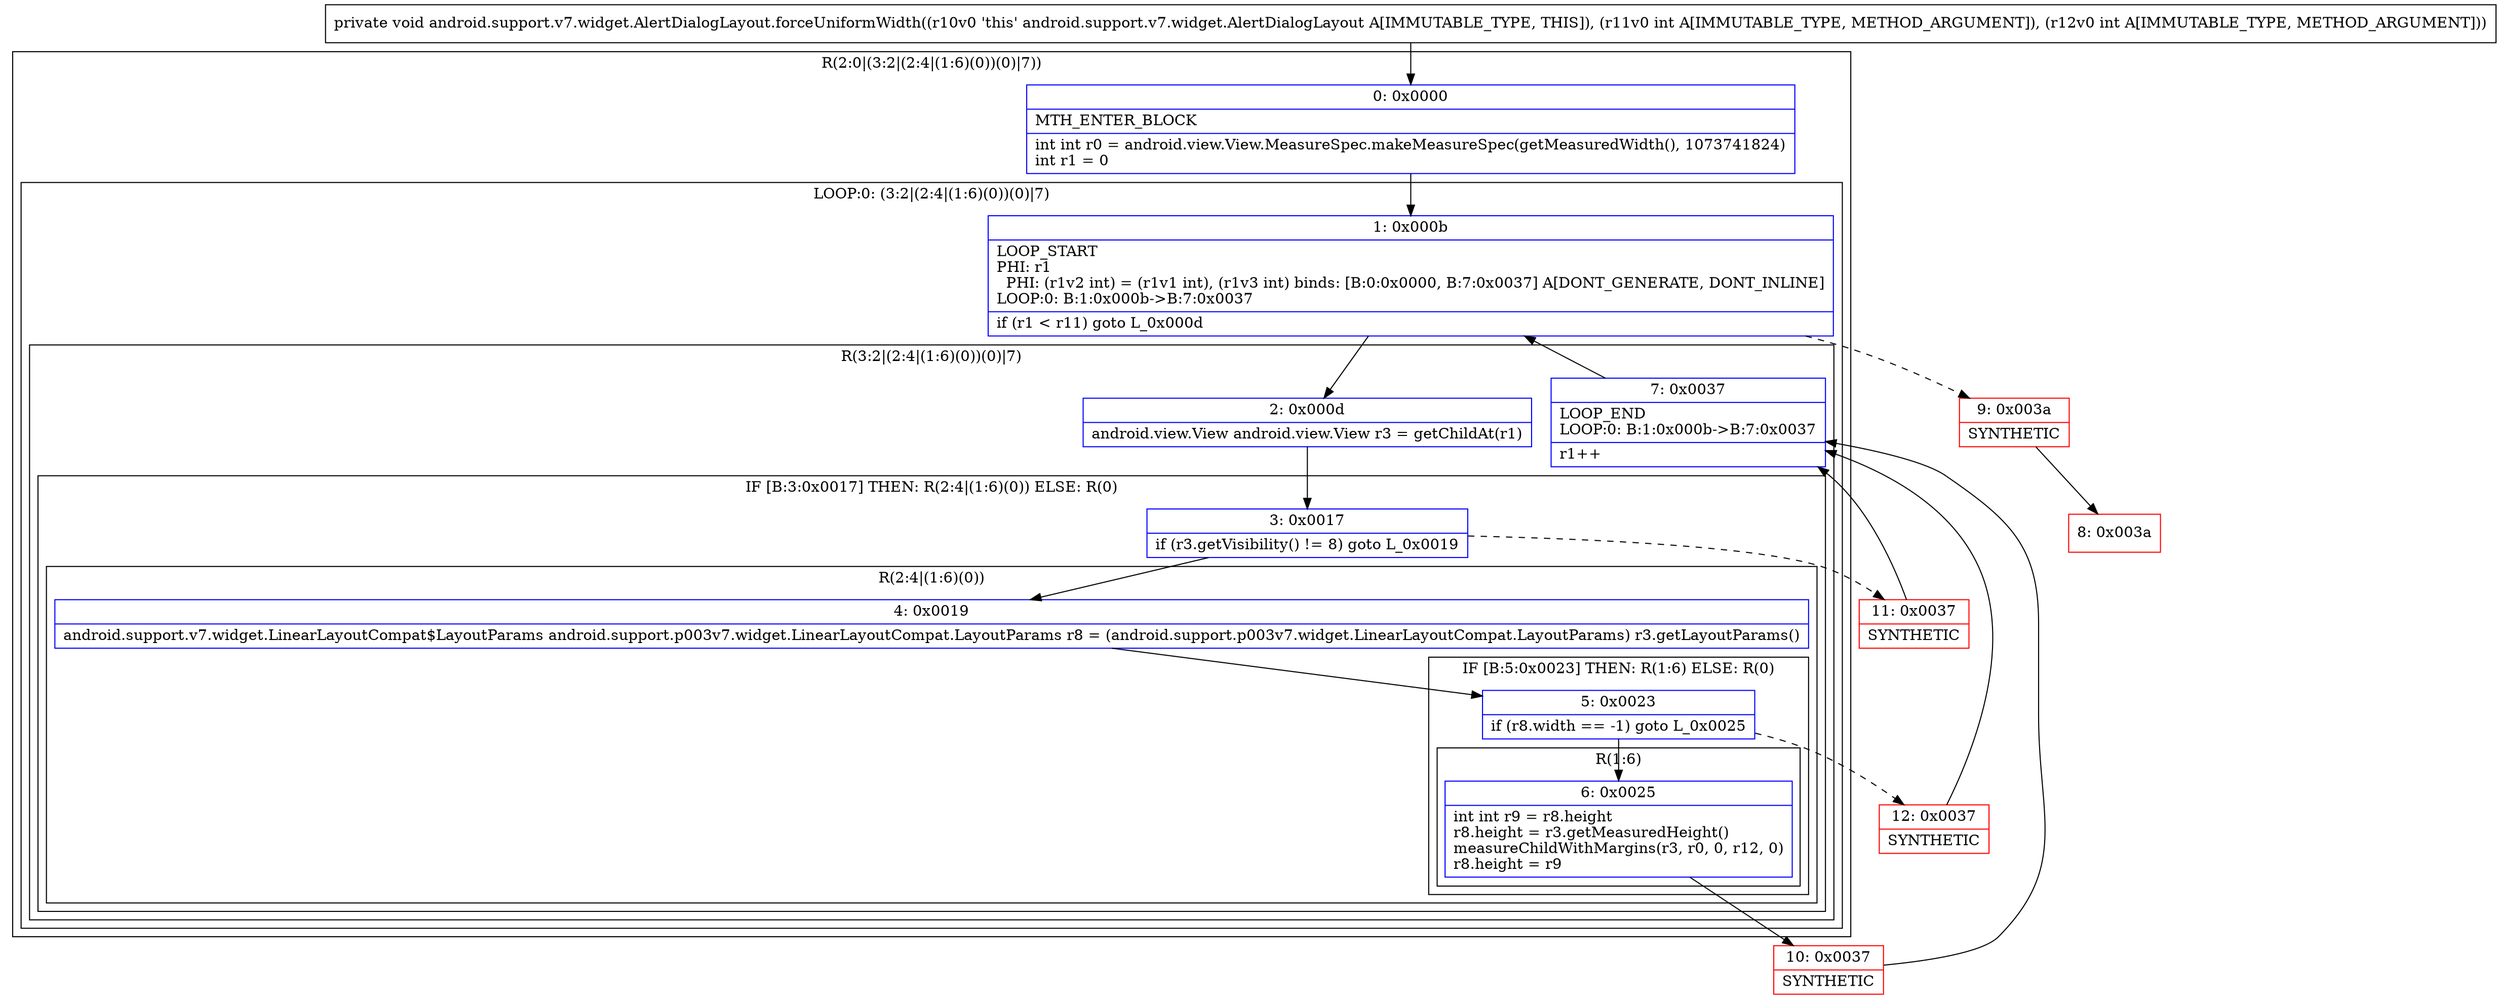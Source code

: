 digraph "CFG forandroid.support.v7.widget.AlertDialogLayout.forceUniformWidth(II)V" {
subgraph cluster_Region_466650140 {
label = "R(2:0|(3:2|(2:4|(1:6)(0))(0)|7))";
node [shape=record,color=blue];
Node_0 [shape=record,label="{0\:\ 0x0000|MTH_ENTER_BLOCK\l|int int r0 = android.view.View.MeasureSpec.makeMeasureSpec(getMeasuredWidth(), 1073741824)\lint r1 = 0\l}"];
subgraph cluster_LoopRegion_1256960986 {
label = "LOOP:0: (3:2|(2:4|(1:6)(0))(0)|7)";
node [shape=record,color=blue];
Node_1 [shape=record,label="{1\:\ 0x000b|LOOP_START\lPHI: r1 \l  PHI: (r1v2 int) = (r1v1 int), (r1v3 int) binds: [B:0:0x0000, B:7:0x0037] A[DONT_GENERATE, DONT_INLINE]\lLOOP:0: B:1:0x000b\-\>B:7:0x0037\l|if (r1 \< r11) goto L_0x000d\l}"];
subgraph cluster_Region_845539494 {
label = "R(3:2|(2:4|(1:6)(0))(0)|7)";
node [shape=record,color=blue];
Node_2 [shape=record,label="{2\:\ 0x000d|android.view.View android.view.View r3 = getChildAt(r1)\l}"];
subgraph cluster_IfRegion_764050066 {
label = "IF [B:3:0x0017] THEN: R(2:4|(1:6)(0)) ELSE: R(0)";
node [shape=record,color=blue];
Node_3 [shape=record,label="{3\:\ 0x0017|if (r3.getVisibility() != 8) goto L_0x0019\l}"];
subgraph cluster_Region_1902092005 {
label = "R(2:4|(1:6)(0))";
node [shape=record,color=blue];
Node_4 [shape=record,label="{4\:\ 0x0019|android.support.v7.widget.LinearLayoutCompat$LayoutParams android.support.p003v7.widget.LinearLayoutCompat.LayoutParams r8 = (android.support.p003v7.widget.LinearLayoutCompat.LayoutParams) r3.getLayoutParams()\l}"];
subgraph cluster_IfRegion_1715308151 {
label = "IF [B:5:0x0023] THEN: R(1:6) ELSE: R(0)";
node [shape=record,color=blue];
Node_5 [shape=record,label="{5\:\ 0x0023|if (r8.width == \-1) goto L_0x0025\l}"];
subgraph cluster_Region_1011620014 {
label = "R(1:6)";
node [shape=record,color=blue];
Node_6 [shape=record,label="{6\:\ 0x0025|int int r9 = r8.height\lr8.height = r3.getMeasuredHeight()\lmeasureChildWithMargins(r3, r0, 0, r12, 0)\lr8.height = r9\l}"];
}
subgraph cluster_Region_1219229067 {
label = "R(0)";
node [shape=record,color=blue];
}
}
}
subgraph cluster_Region_227905180 {
label = "R(0)";
node [shape=record,color=blue];
}
}
Node_7 [shape=record,label="{7\:\ 0x0037|LOOP_END\lLOOP:0: B:1:0x000b\-\>B:7:0x0037\l|r1++\l}"];
}
}
}
Node_8 [shape=record,color=red,label="{8\:\ 0x003a}"];
Node_9 [shape=record,color=red,label="{9\:\ 0x003a|SYNTHETIC\l}"];
Node_10 [shape=record,color=red,label="{10\:\ 0x0037|SYNTHETIC\l}"];
Node_11 [shape=record,color=red,label="{11\:\ 0x0037|SYNTHETIC\l}"];
Node_12 [shape=record,color=red,label="{12\:\ 0x0037|SYNTHETIC\l}"];
MethodNode[shape=record,label="{private void android.support.v7.widget.AlertDialogLayout.forceUniformWidth((r10v0 'this' android.support.v7.widget.AlertDialogLayout A[IMMUTABLE_TYPE, THIS]), (r11v0 int A[IMMUTABLE_TYPE, METHOD_ARGUMENT]), (r12v0 int A[IMMUTABLE_TYPE, METHOD_ARGUMENT])) }"];
MethodNode -> Node_0;
Node_0 -> Node_1;
Node_1 -> Node_2;
Node_1 -> Node_9[style=dashed];
Node_2 -> Node_3;
Node_3 -> Node_4;
Node_3 -> Node_11[style=dashed];
Node_4 -> Node_5;
Node_5 -> Node_6;
Node_5 -> Node_12[style=dashed];
Node_6 -> Node_10;
Node_7 -> Node_1;
Node_9 -> Node_8;
Node_10 -> Node_7;
Node_11 -> Node_7;
Node_12 -> Node_7;
}

